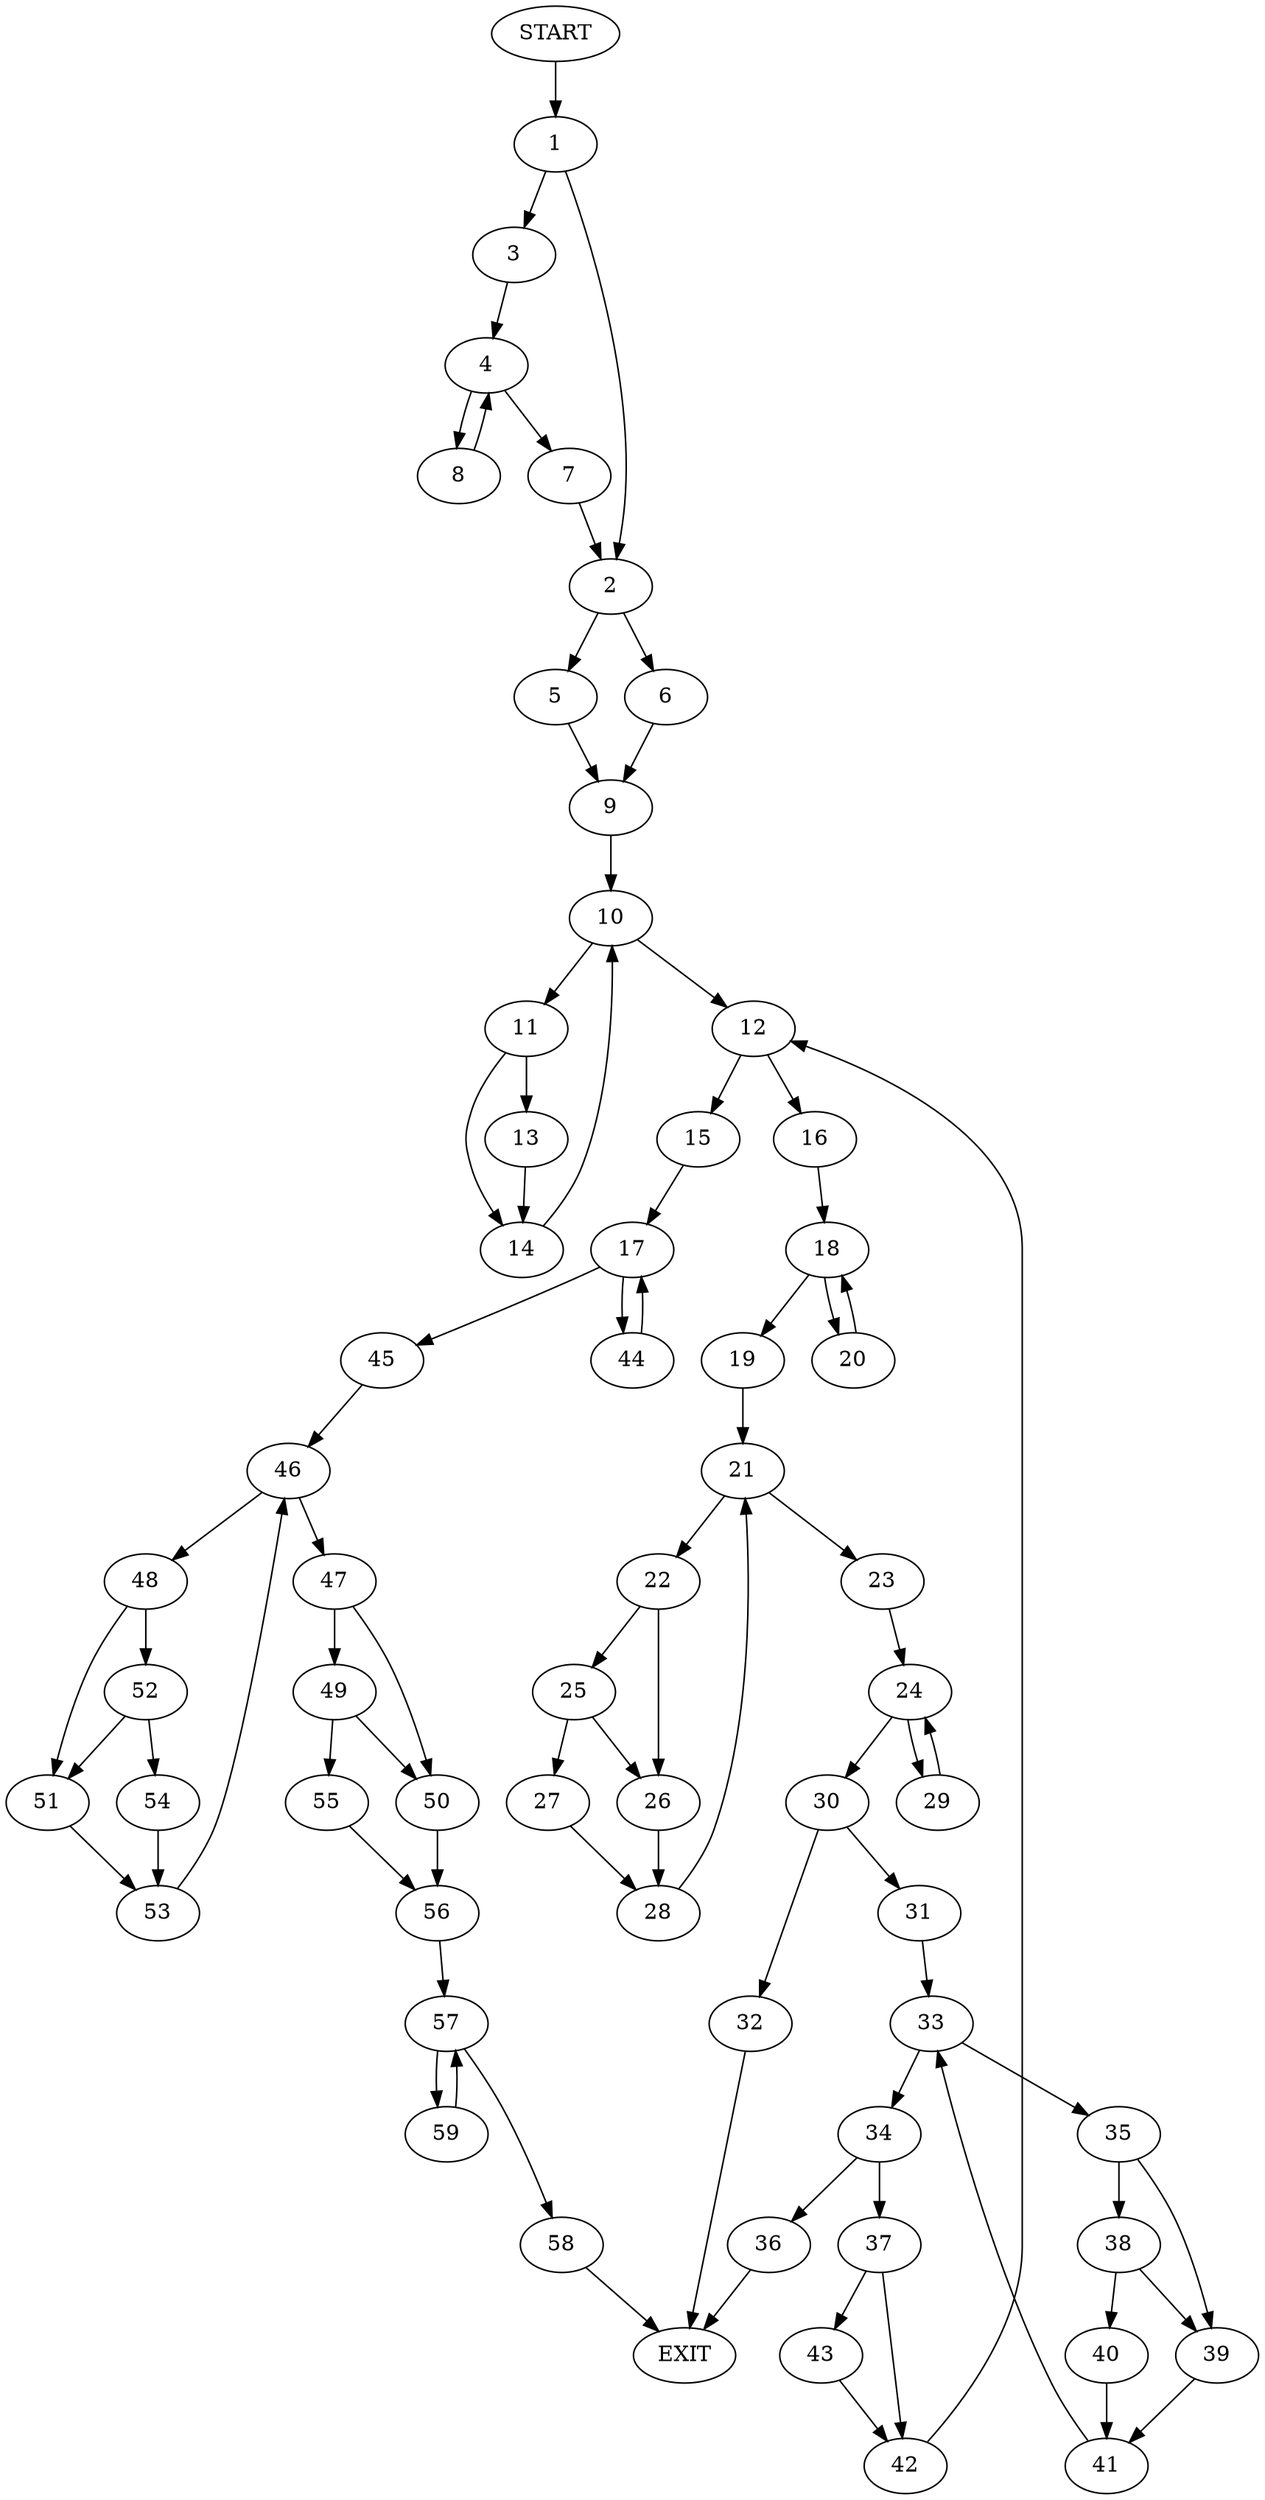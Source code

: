 digraph {
0 [label="START"]
60 [label="EXIT"]
0 -> 1
1 -> 2
1 -> 3
3 -> 4
2 -> 5
2 -> 6
4 -> 7
4 -> 8
7 -> 2
8 -> 4
6 -> 9
5 -> 9
9 -> 10
10 -> 11
10 -> 12
11 -> 13
11 -> 14
12 -> 15
12 -> 16
13 -> 14
14 -> 10
15 -> 17
16 -> 18
18 -> 19
18 -> 20
20 -> 18
19 -> 21
21 -> 22
21 -> 23
23 -> 24
22 -> 25
22 -> 26
25 -> 27
25 -> 26
26 -> 28
27 -> 28
28 -> 21
24 -> 29
24 -> 30
29 -> 24
30 -> 31
30 -> 32
31 -> 33
32 -> 60
33 -> 34
33 -> 35
34 -> 36
34 -> 37
35 -> 38
35 -> 39
38 -> 39
38 -> 40
39 -> 41
40 -> 41
41 -> 33
37 -> 42
37 -> 43
36 -> 60
42 -> 12
43 -> 42
17 -> 44
17 -> 45
45 -> 46
44 -> 17
46 -> 47
46 -> 48
47 -> 49
47 -> 50
48 -> 51
48 -> 52
51 -> 53
52 -> 54
52 -> 51
54 -> 53
53 -> 46
49 -> 55
49 -> 50
50 -> 56
55 -> 56
56 -> 57
57 -> 58
57 -> 59
58 -> 60
59 -> 57
}
